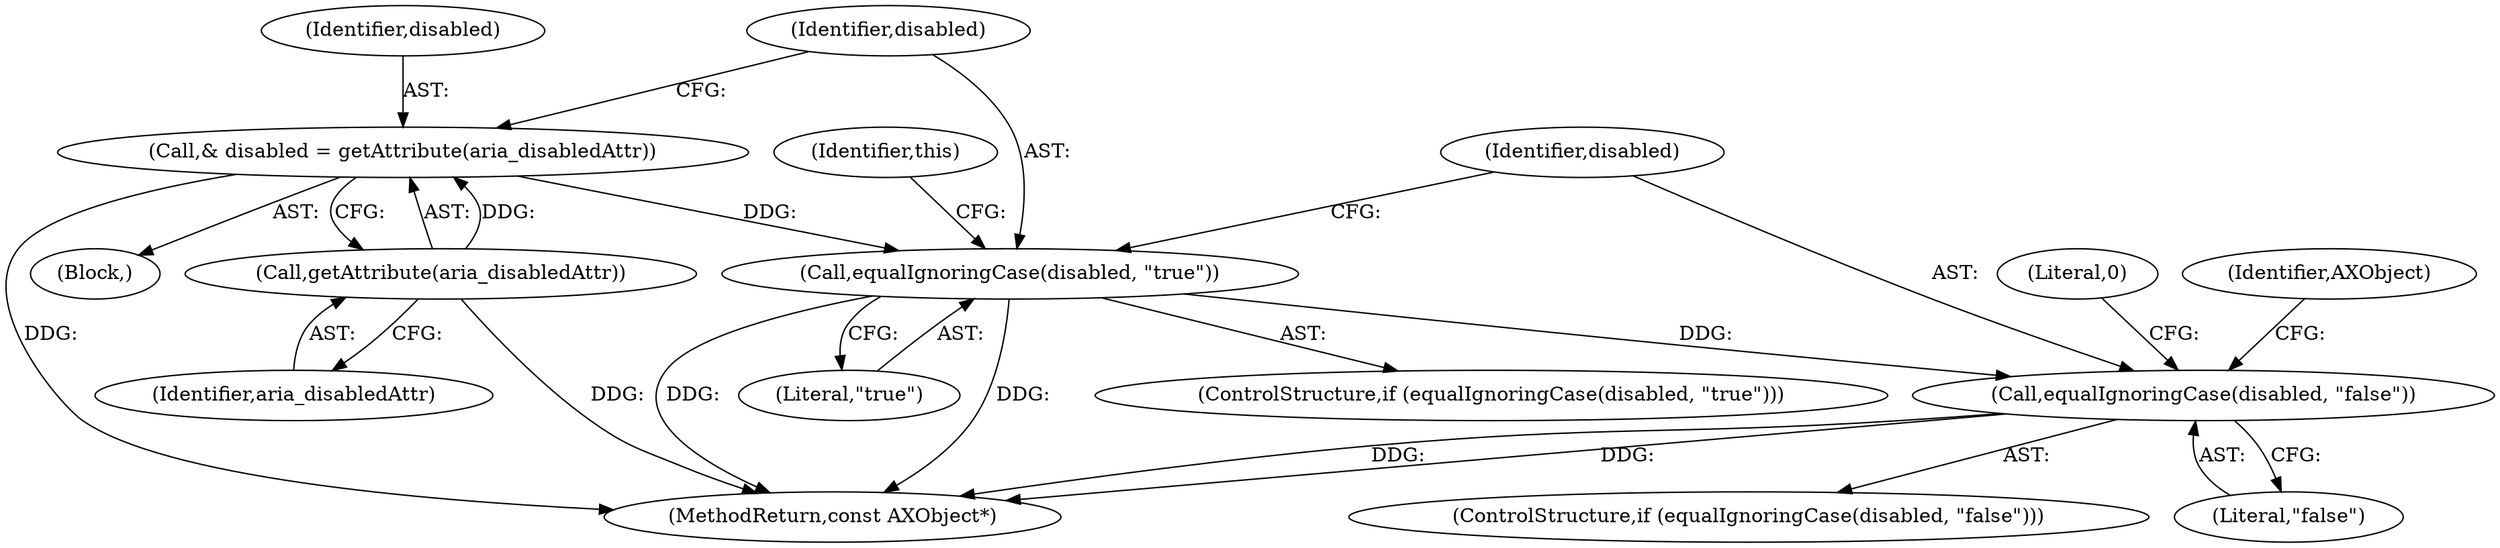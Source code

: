 digraph "1_Chrome_d27468a832d5316884bd02f459cbf493697fd7e1_23@del" {
"1000114" [label="(Call,equalIgnoringCase(disabled, \"false\"))"];
"1000108" [label="(Call,equalIgnoringCase(disabled, \"true\"))"];
"1000103" [label="(Call,& disabled = getAttribute(aria_disabledAttr))"];
"1000105" [label="(Call,getAttribute(aria_disabledAttr))"];
"1000115" [label="(Identifier,disabled)"];
"1000105" [label="(Call,getAttribute(aria_disabledAttr))"];
"1000107" [label="(ControlStructure,if (equalIgnoringCase(disabled, \"true\")))"];
"1000118" [label="(Literal,0)"];
"1000114" [label="(Call,equalIgnoringCase(disabled, \"false\"))"];
"1000106" [label="(Identifier,aria_disabledAttr)"];
"1000103" [label="(Call,& disabled = getAttribute(aria_disabledAttr))"];
"1000108" [label="(Call,equalIgnoringCase(disabled, \"true\"))"];
"1000104" [label="(Identifier,disabled)"];
"1000122" [label="(Identifier,AXObject)"];
"1000113" [label="(ControlStructure,if (equalIgnoringCase(disabled, \"false\")))"];
"1000110" [label="(Literal,\"true\")"];
"1000109" [label="(Identifier,disabled)"];
"1000112" [label="(Identifier,this)"];
"1000116" [label="(Literal,\"false\")"];
"1000101" [label="(Block,)"];
"1000129" [label="(MethodReturn,const AXObject*)"];
"1000114" -> "1000113"  [label="AST: "];
"1000114" -> "1000116"  [label="CFG: "];
"1000115" -> "1000114"  [label="AST: "];
"1000116" -> "1000114"  [label="AST: "];
"1000118" -> "1000114"  [label="CFG: "];
"1000122" -> "1000114"  [label="CFG: "];
"1000114" -> "1000129"  [label="DDG: "];
"1000114" -> "1000129"  [label="DDG: "];
"1000108" -> "1000114"  [label="DDG: "];
"1000108" -> "1000107"  [label="AST: "];
"1000108" -> "1000110"  [label="CFG: "];
"1000109" -> "1000108"  [label="AST: "];
"1000110" -> "1000108"  [label="AST: "];
"1000112" -> "1000108"  [label="CFG: "];
"1000115" -> "1000108"  [label="CFG: "];
"1000108" -> "1000129"  [label="DDG: "];
"1000108" -> "1000129"  [label="DDG: "];
"1000103" -> "1000108"  [label="DDG: "];
"1000103" -> "1000101"  [label="AST: "];
"1000103" -> "1000105"  [label="CFG: "];
"1000104" -> "1000103"  [label="AST: "];
"1000105" -> "1000103"  [label="AST: "];
"1000109" -> "1000103"  [label="CFG: "];
"1000103" -> "1000129"  [label="DDG: "];
"1000105" -> "1000103"  [label="DDG: "];
"1000105" -> "1000106"  [label="CFG: "];
"1000106" -> "1000105"  [label="AST: "];
"1000105" -> "1000129"  [label="DDG: "];
}

